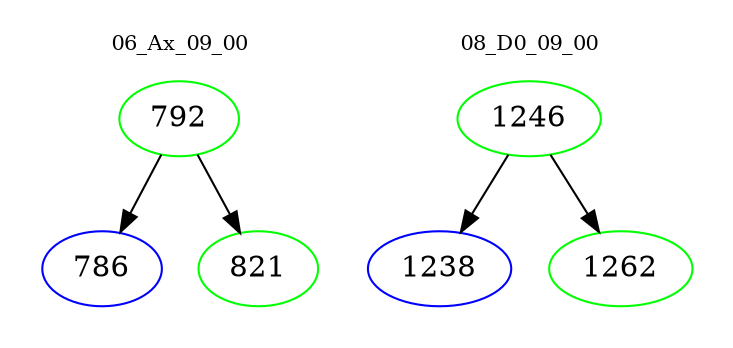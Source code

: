 digraph{
subgraph cluster_0 {
color = white
label = "06_Ax_09_00";
fontsize=10;
T0_792 [label="792", color="green"]
T0_792 -> T0_786 [color="black"]
T0_786 [label="786", color="blue"]
T0_792 -> T0_821 [color="black"]
T0_821 [label="821", color="green"]
}
subgraph cluster_1 {
color = white
label = "08_D0_09_00";
fontsize=10;
T1_1246 [label="1246", color="green"]
T1_1246 -> T1_1238 [color="black"]
T1_1238 [label="1238", color="blue"]
T1_1246 -> T1_1262 [color="black"]
T1_1262 [label="1262", color="green"]
}
}
